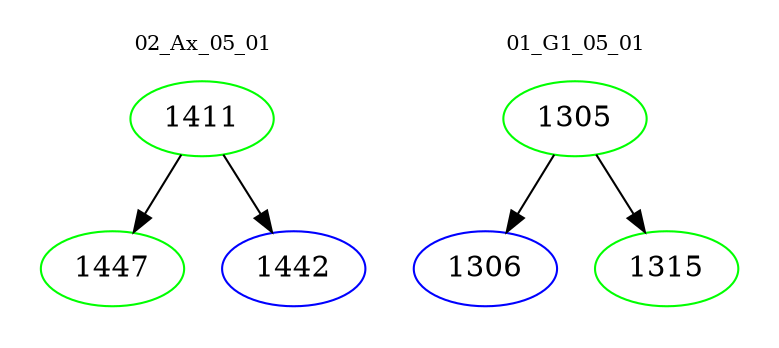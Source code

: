 digraph{
subgraph cluster_0 {
color = white
label = "02_Ax_05_01";
fontsize=10;
T0_1411 [label="1411", color="green"]
T0_1411 -> T0_1447 [color="black"]
T0_1447 [label="1447", color="green"]
T0_1411 -> T0_1442 [color="black"]
T0_1442 [label="1442", color="blue"]
}
subgraph cluster_1 {
color = white
label = "01_G1_05_01";
fontsize=10;
T1_1305 [label="1305", color="green"]
T1_1305 -> T1_1306 [color="black"]
T1_1306 [label="1306", color="blue"]
T1_1305 -> T1_1315 [color="black"]
T1_1315 [label="1315", color="green"]
}
}
